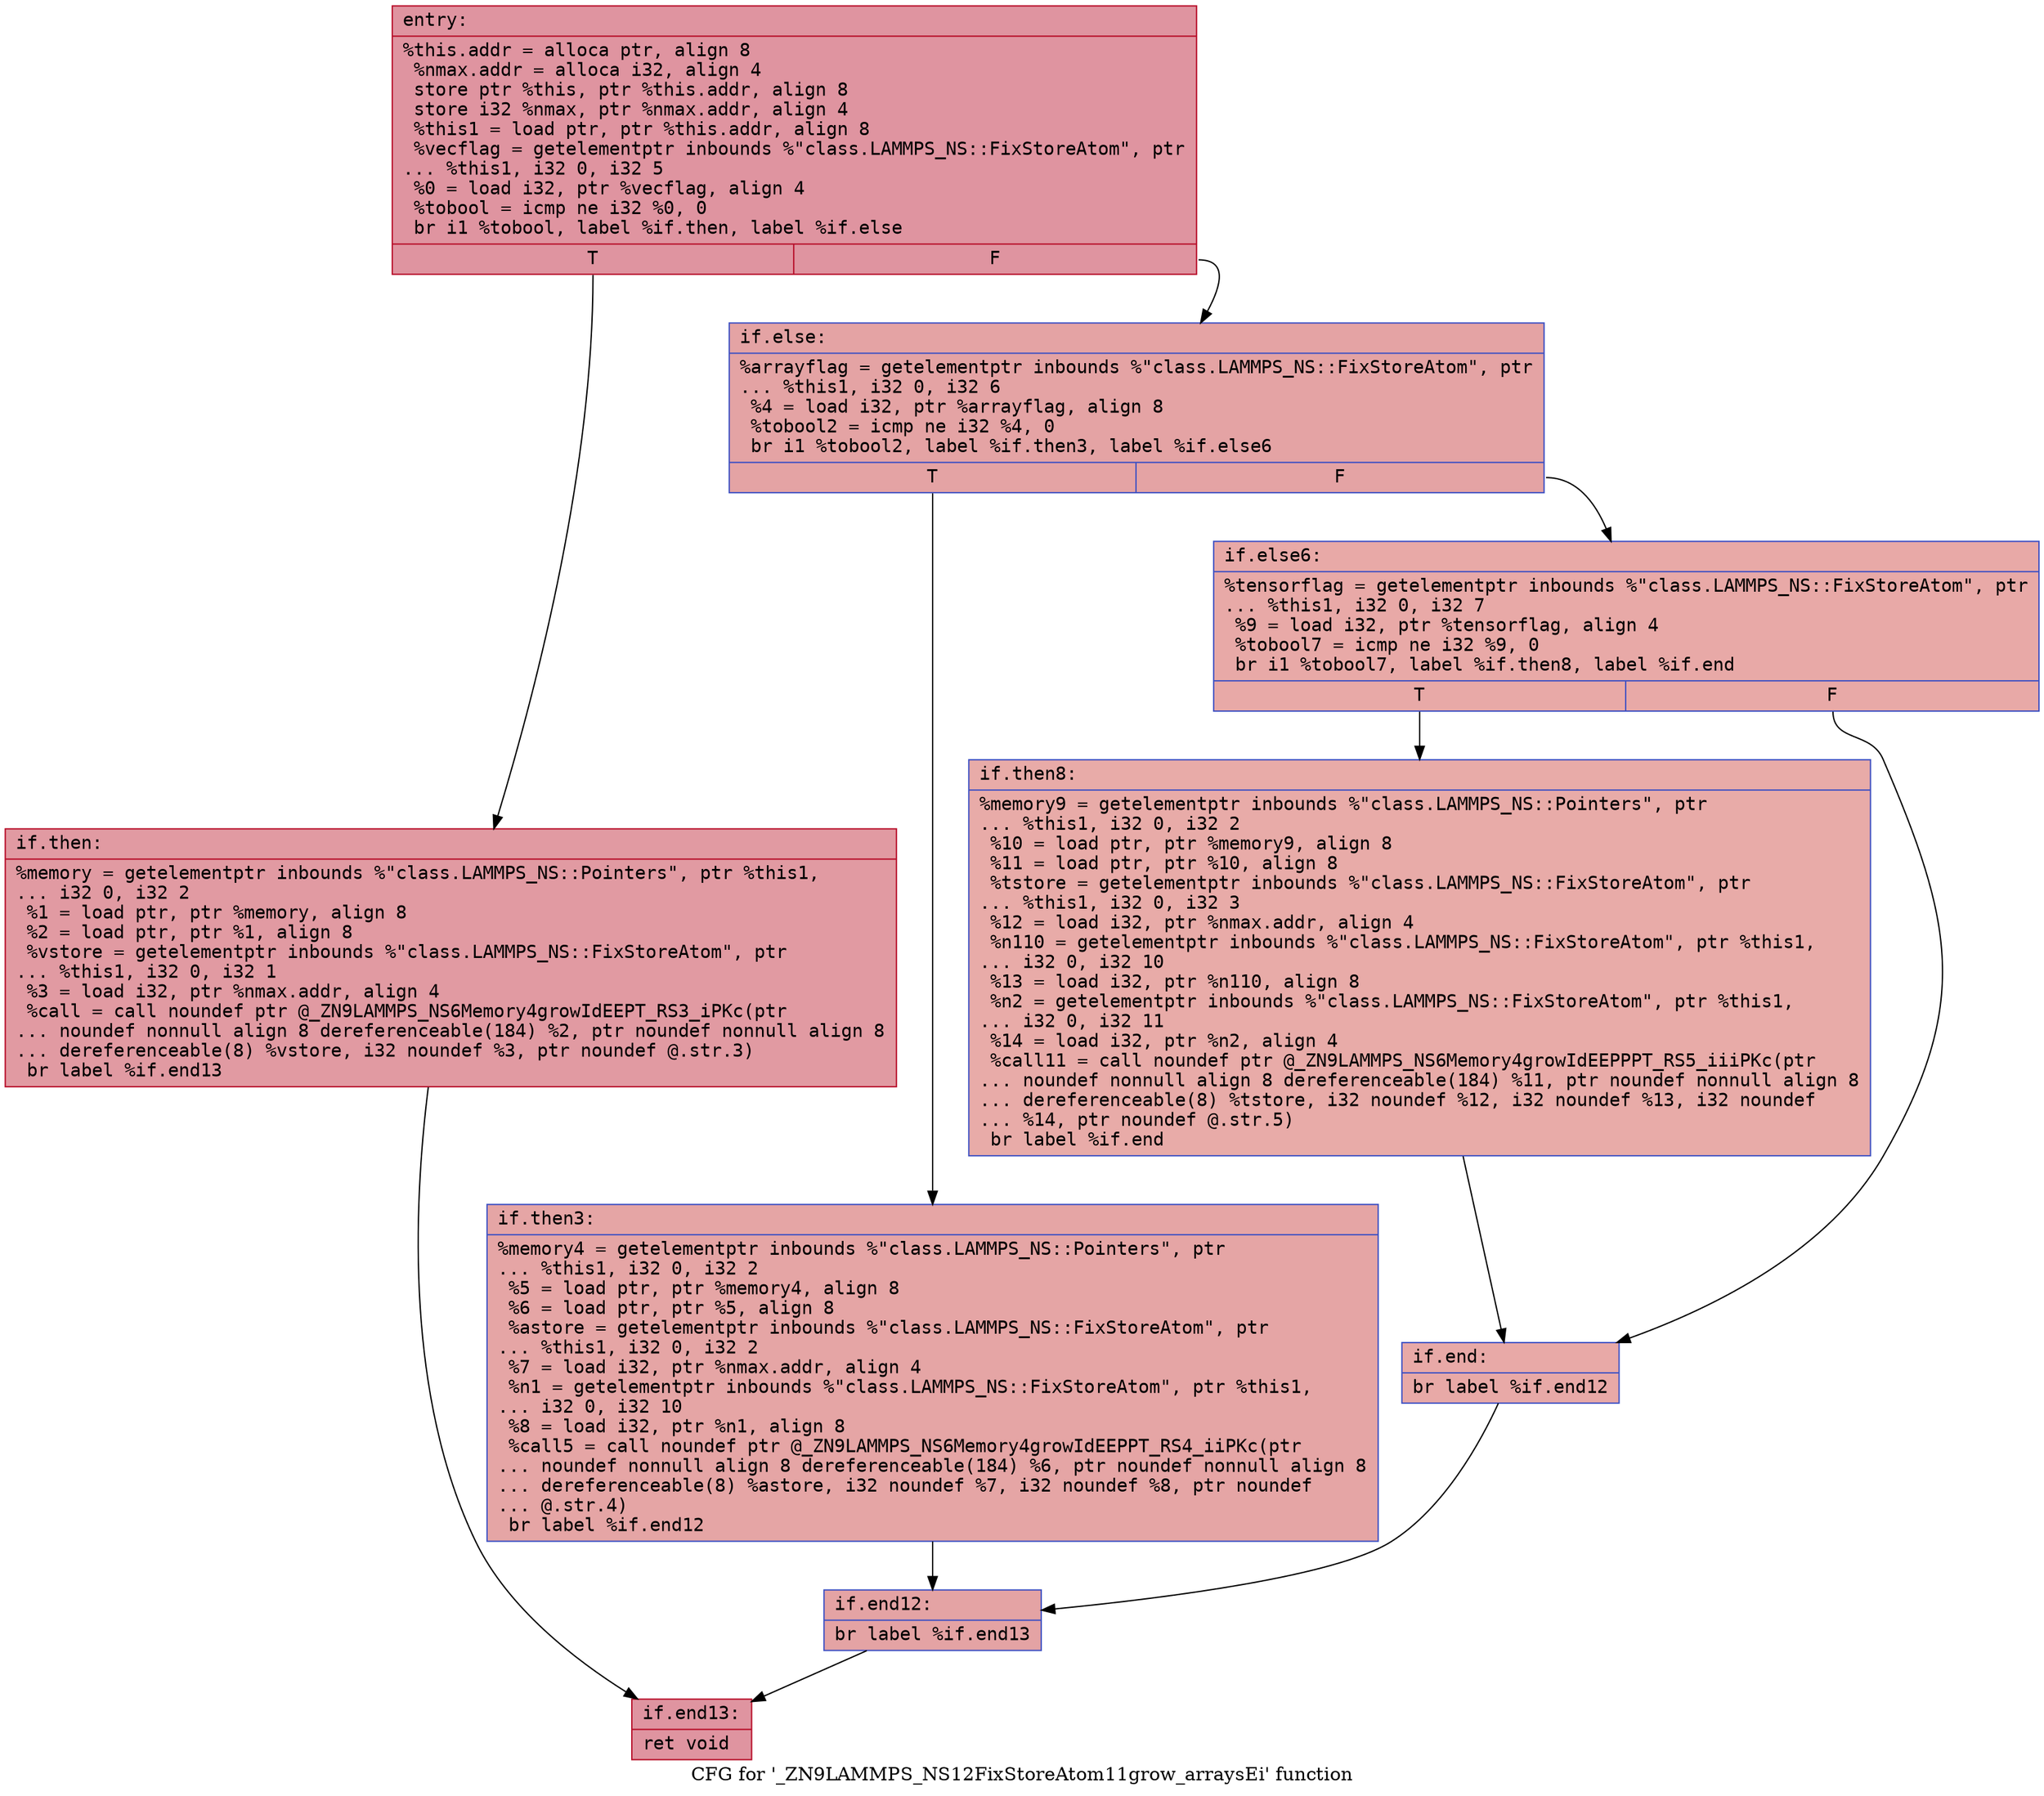 digraph "CFG for '_ZN9LAMMPS_NS12FixStoreAtom11grow_arraysEi' function" {
	label="CFG for '_ZN9LAMMPS_NS12FixStoreAtom11grow_arraysEi' function";

	Node0x555d650d5e90 [shape=record,color="#b70d28ff", style=filled, fillcolor="#b70d2870" fontname="Courier",label="{entry:\l|  %this.addr = alloca ptr, align 8\l  %nmax.addr = alloca i32, align 4\l  store ptr %this, ptr %this.addr, align 8\l  store i32 %nmax, ptr %nmax.addr, align 4\l  %this1 = load ptr, ptr %this.addr, align 8\l  %vecflag = getelementptr inbounds %\"class.LAMMPS_NS::FixStoreAtom\", ptr\l... %this1, i32 0, i32 5\l  %0 = load i32, ptr %vecflag, align 4\l  %tobool = icmp ne i32 %0, 0\l  br i1 %tobool, label %if.then, label %if.else\l|{<s0>T|<s1>F}}"];
	Node0x555d650d5e90:s0 -> Node0x555d650d63f0[tooltip="entry -> if.then\nProbability 62.50%" ];
	Node0x555d650d5e90:s1 -> Node0x555d650d6460[tooltip="entry -> if.else\nProbability 37.50%" ];
	Node0x555d650d63f0 [shape=record,color="#b70d28ff", style=filled, fillcolor="#bb1b2c70" fontname="Courier",label="{if.then:\l|  %memory = getelementptr inbounds %\"class.LAMMPS_NS::Pointers\", ptr %this1,\l... i32 0, i32 2\l  %1 = load ptr, ptr %memory, align 8\l  %2 = load ptr, ptr %1, align 8\l  %vstore = getelementptr inbounds %\"class.LAMMPS_NS::FixStoreAtom\", ptr\l... %this1, i32 0, i32 1\l  %3 = load i32, ptr %nmax.addr, align 4\l  %call = call noundef ptr @_ZN9LAMMPS_NS6Memory4growIdEEPT_RS3_iPKc(ptr\l... noundef nonnull align 8 dereferenceable(184) %2, ptr noundef nonnull align 8\l... dereferenceable(8) %vstore, i32 noundef %3, ptr noundef @.str.3)\l  br label %if.end13\l}"];
	Node0x555d650d63f0 -> Node0x555d650d6d60[tooltip="if.then -> if.end13\nProbability 100.00%" ];
	Node0x555d650d6460 [shape=record,color="#3d50c3ff", style=filled, fillcolor="#c32e3170" fontname="Courier",label="{if.else:\l|  %arrayflag = getelementptr inbounds %\"class.LAMMPS_NS::FixStoreAtom\", ptr\l... %this1, i32 0, i32 6\l  %4 = load i32, ptr %arrayflag, align 8\l  %tobool2 = icmp ne i32 %4, 0\l  br i1 %tobool2, label %if.then3, label %if.else6\l|{<s0>T|<s1>F}}"];
	Node0x555d650d6460:s0 -> Node0x555d650d7010[tooltip="if.else -> if.then3\nProbability 62.50%" ];
	Node0x555d650d6460:s1 -> Node0x555d650d7090[tooltip="if.else -> if.else6\nProbability 37.50%" ];
	Node0x555d650d7010 [shape=record,color="#3d50c3ff", style=filled, fillcolor="#c5333470" fontname="Courier",label="{if.then3:\l|  %memory4 = getelementptr inbounds %\"class.LAMMPS_NS::Pointers\", ptr\l... %this1, i32 0, i32 2\l  %5 = load ptr, ptr %memory4, align 8\l  %6 = load ptr, ptr %5, align 8\l  %astore = getelementptr inbounds %\"class.LAMMPS_NS::FixStoreAtom\", ptr\l... %this1, i32 0, i32 2\l  %7 = load i32, ptr %nmax.addr, align 4\l  %n1 = getelementptr inbounds %\"class.LAMMPS_NS::FixStoreAtom\", ptr %this1,\l... i32 0, i32 10\l  %8 = load i32, ptr %n1, align 8\l  %call5 = call noundef ptr @_ZN9LAMMPS_NS6Memory4growIdEEPPT_RS4_iiPKc(ptr\l... noundef nonnull align 8 dereferenceable(184) %6, ptr noundef nonnull align 8\l... dereferenceable(8) %astore, i32 noundef %7, i32 noundef %8, ptr noundef\l... @.str.4)\l  br label %if.end12\l}"];
	Node0x555d650d7010 -> Node0x555d650d7920[tooltip="if.then3 -> if.end12\nProbability 100.00%" ];
	Node0x555d650d7090 [shape=record,color="#3d50c3ff", style=filled, fillcolor="#ca3b3770" fontname="Courier",label="{if.else6:\l|  %tensorflag = getelementptr inbounds %\"class.LAMMPS_NS::FixStoreAtom\", ptr\l... %this1, i32 0, i32 7\l  %9 = load i32, ptr %tensorflag, align 4\l  %tobool7 = icmp ne i32 %9, 0\l  br i1 %tobool7, label %if.then8, label %if.end\l|{<s0>T|<s1>F}}"];
	Node0x555d650d7090:s0 -> Node0x555d650d6bc0[tooltip="if.else6 -> if.then8\nProbability 62.50%" ];
	Node0x555d650d7090:s1 -> Node0x555d650d6c40[tooltip="if.else6 -> if.end\nProbability 37.50%" ];
	Node0x555d650d6bc0 [shape=record,color="#3d50c3ff", style=filled, fillcolor="#cc403a70" fontname="Courier",label="{if.then8:\l|  %memory9 = getelementptr inbounds %\"class.LAMMPS_NS::Pointers\", ptr\l... %this1, i32 0, i32 2\l  %10 = load ptr, ptr %memory9, align 8\l  %11 = load ptr, ptr %10, align 8\l  %tstore = getelementptr inbounds %\"class.LAMMPS_NS::FixStoreAtom\", ptr\l... %this1, i32 0, i32 3\l  %12 = load i32, ptr %nmax.addr, align 4\l  %n110 = getelementptr inbounds %\"class.LAMMPS_NS::FixStoreAtom\", ptr %this1,\l... i32 0, i32 10\l  %13 = load i32, ptr %n110, align 8\l  %n2 = getelementptr inbounds %\"class.LAMMPS_NS::FixStoreAtom\", ptr %this1,\l... i32 0, i32 11\l  %14 = load i32, ptr %n2, align 4\l  %call11 = call noundef ptr @_ZN9LAMMPS_NS6Memory4growIdEEPPPT_RS5_iiiPKc(ptr\l... noundef nonnull align 8 dereferenceable(184) %11, ptr noundef nonnull align 8\l... dereferenceable(8) %tstore, i32 noundef %12, i32 noundef %13, i32 noundef\l... %14, ptr noundef @.str.5)\l  br label %if.end\l}"];
	Node0x555d650d6bc0 -> Node0x555d650d6c40[tooltip="if.then8 -> if.end\nProbability 100.00%" ];
	Node0x555d650d6c40 [shape=record,color="#3d50c3ff", style=filled, fillcolor="#ca3b3770" fontname="Courier",label="{if.end:\l|  br label %if.end12\l}"];
	Node0x555d650d6c40 -> Node0x555d650d7920[tooltip="if.end -> if.end12\nProbability 100.00%" ];
	Node0x555d650d7920 [shape=record,color="#3d50c3ff", style=filled, fillcolor="#c32e3170" fontname="Courier",label="{if.end12:\l|  br label %if.end13\l}"];
	Node0x555d650d7920 -> Node0x555d650d6d60[tooltip="if.end12 -> if.end13\nProbability 100.00%" ];
	Node0x555d650d6d60 [shape=record,color="#b70d28ff", style=filled, fillcolor="#b70d2870" fontname="Courier",label="{if.end13:\l|  ret void\l}"];
}
